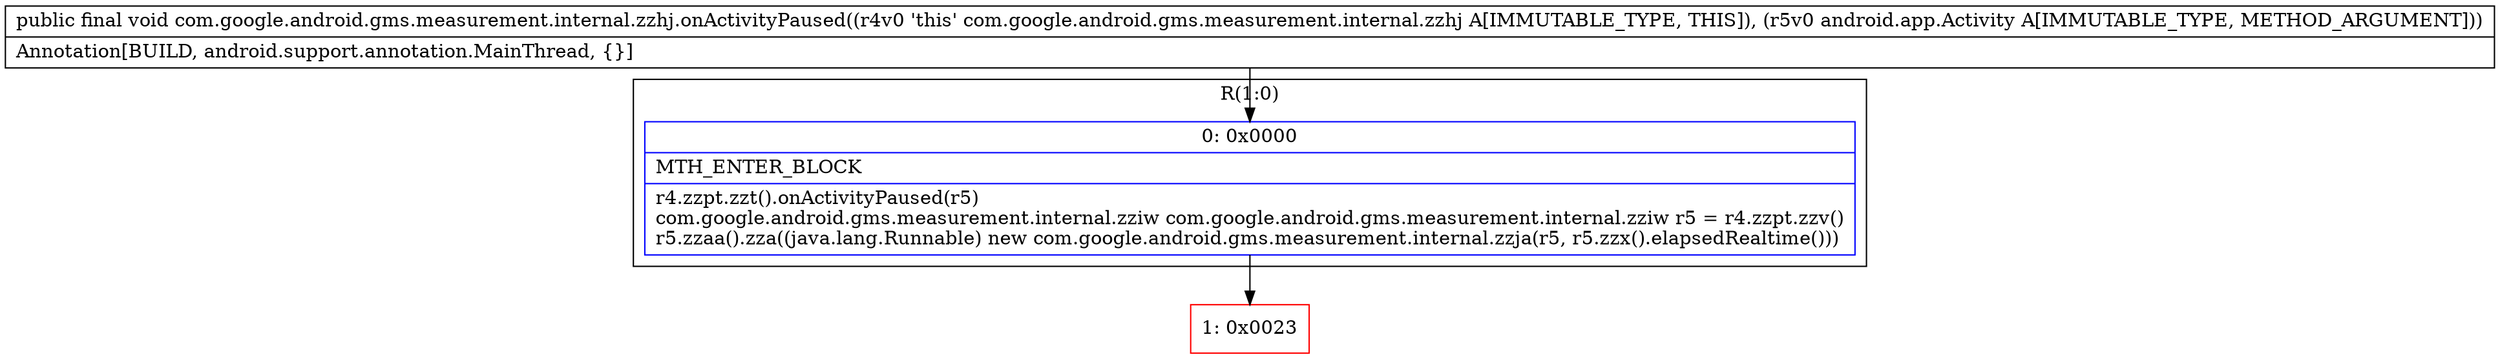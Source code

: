 digraph "CFG forcom.google.android.gms.measurement.internal.zzhj.onActivityPaused(Landroid\/app\/Activity;)V" {
subgraph cluster_Region_1974407296 {
label = "R(1:0)";
node [shape=record,color=blue];
Node_0 [shape=record,label="{0\:\ 0x0000|MTH_ENTER_BLOCK\l|r4.zzpt.zzt().onActivityPaused(r5)\lcom.google.android.gms.measurement.internal.zziw com.google.android.gms.measurement.internal.zziw r5 = r4.zzpt.zzv()\lr5.zzaa().zza((java.lang.Runnable) new com.google.android.gms.measurement.internal.zzja(r5, r5.zzx().elapsedRealtime()))\l}"];
}
Node_1 [shape=record,color=red,label="{1\:\ 0x0023}"];
MethodNode[shape=record,label="{public final void com.google.android.gms.measurement.internal.zzhj.onActivityPaused((r4v0 'this' com.google.android.gms.measurement.internal.zzhj A[IMMUTABLE_TYPE, THIS]), (r5v0 android.app.Activity A[IMMUTABLE_TYPE, METHOD_ARGUMENT]))  | Annotation[BUILD, android.support.annotation.MainThread, \{\}]\l}"];
MethodNode -> Node_0;
Node_0 -> Node_1;
}


